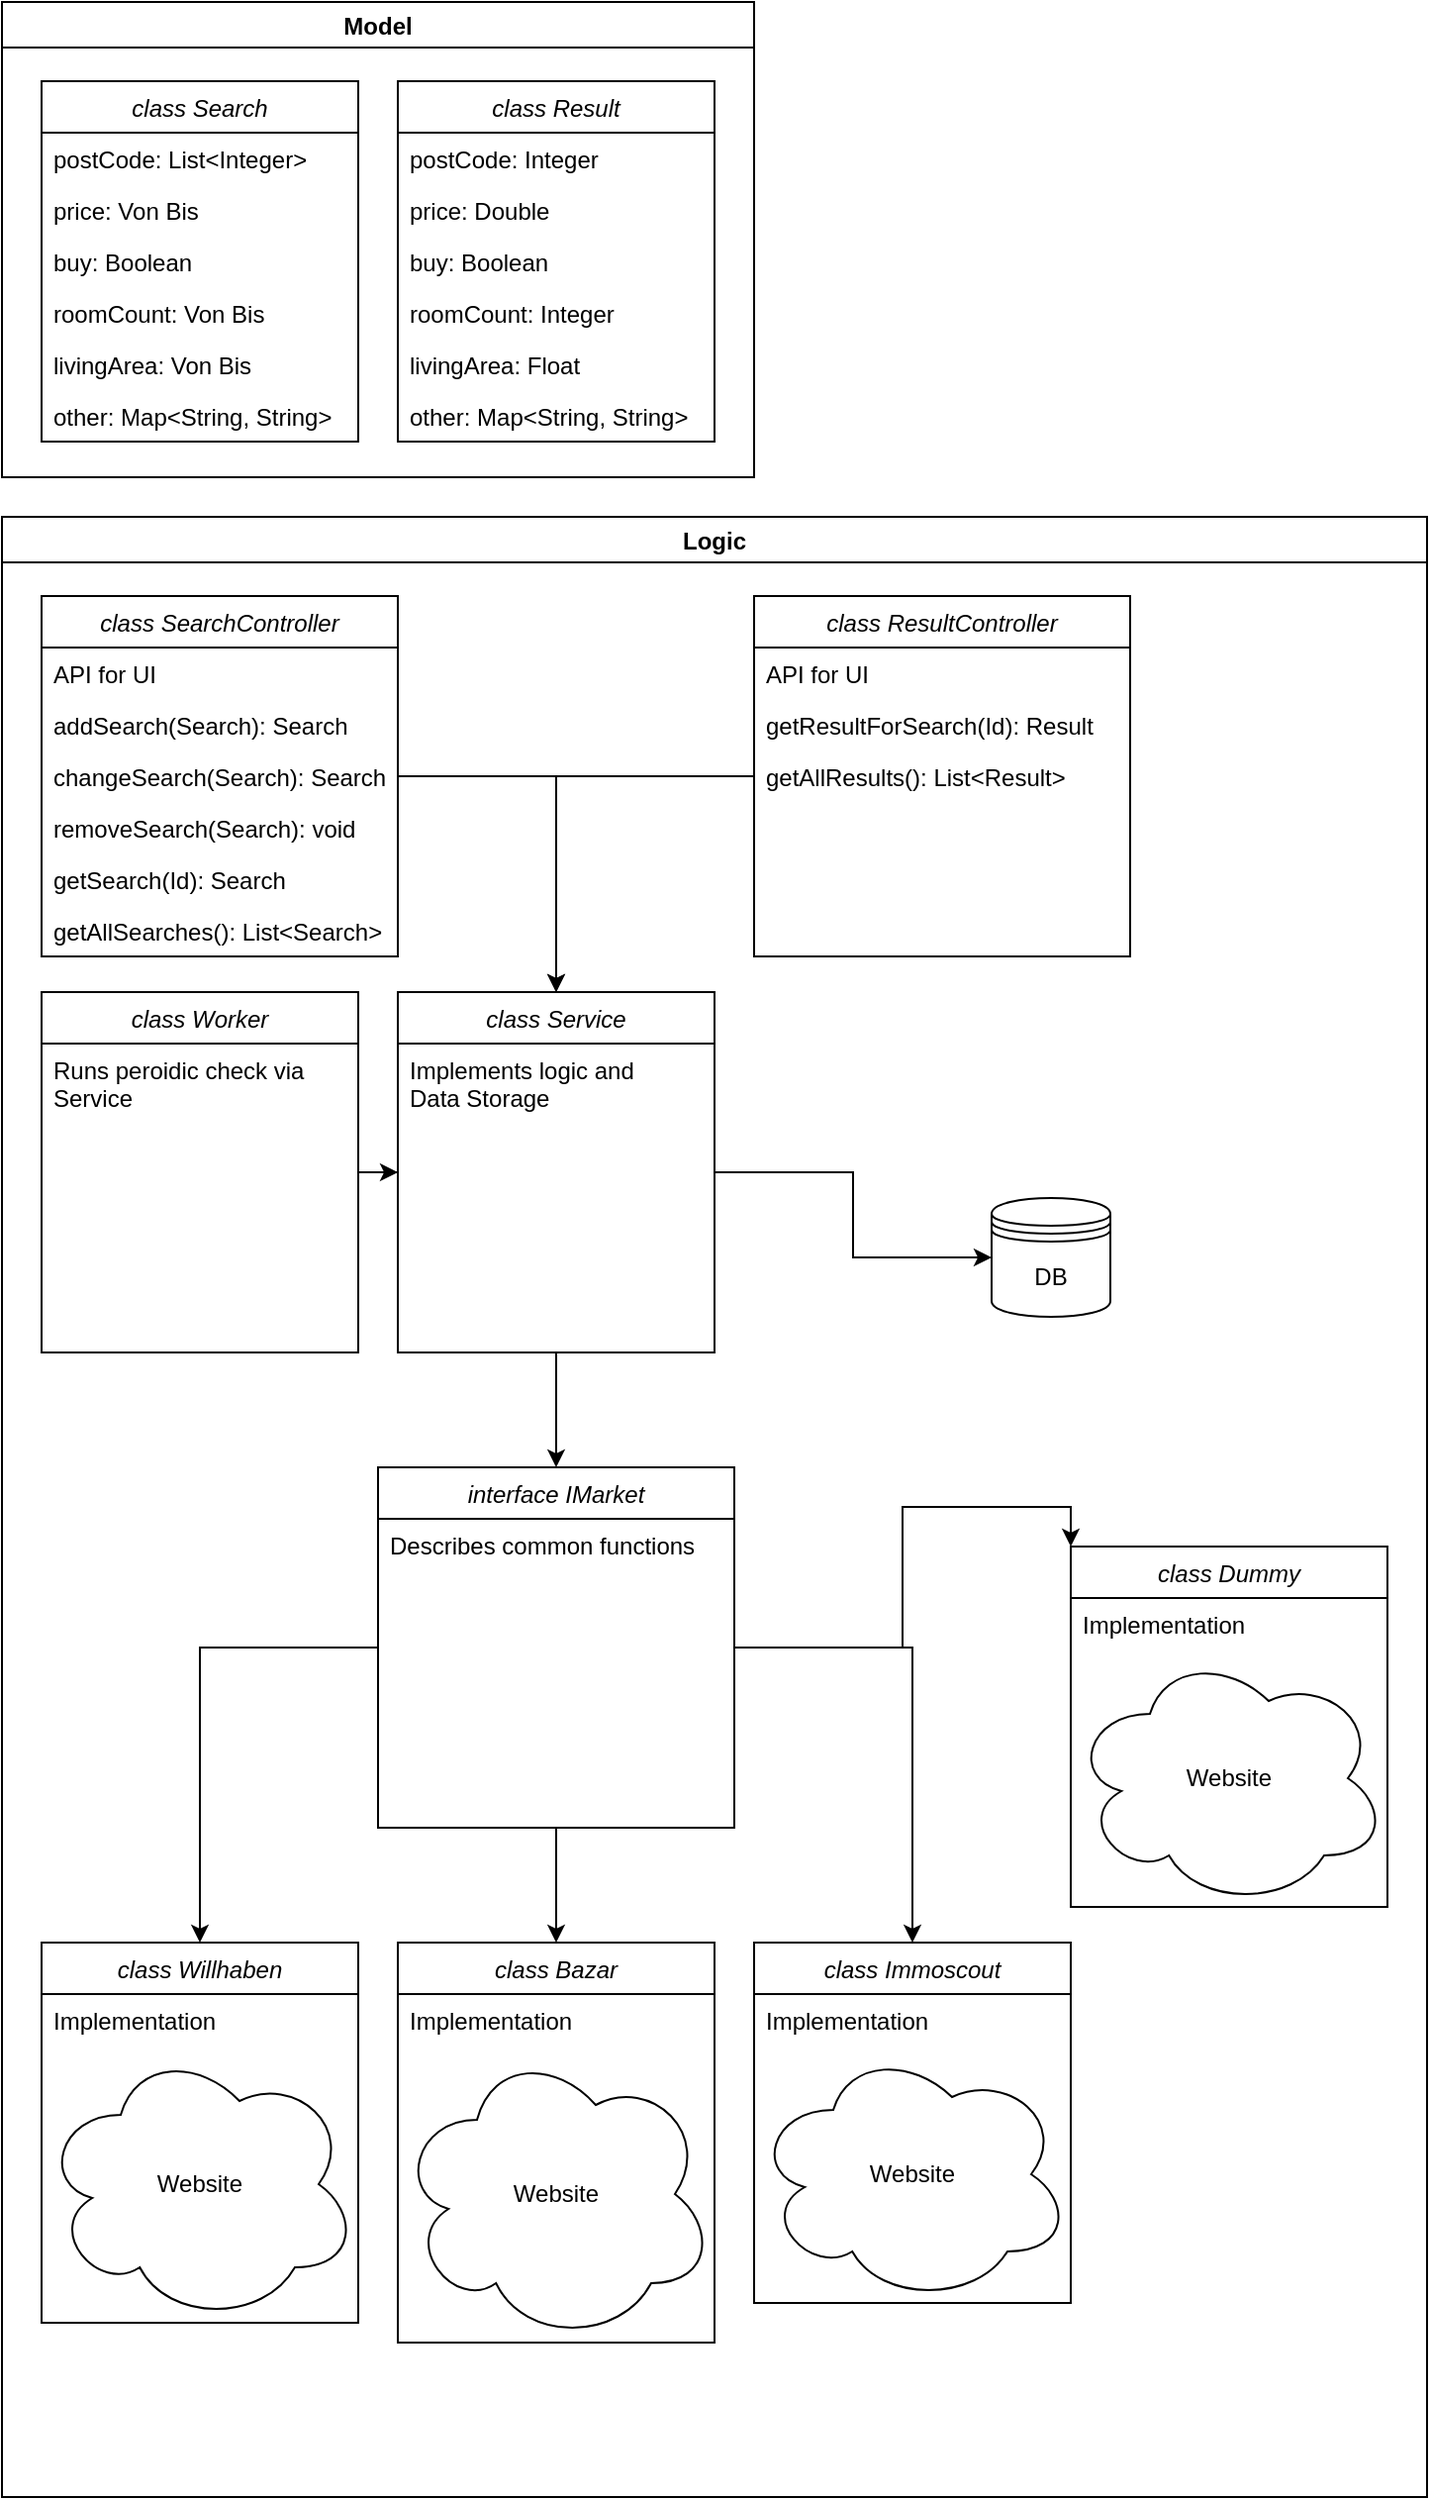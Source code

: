 <mxfile version="14.0.1" type="github">
  <diagram id="C5RBs43oDa-KdzZeNtuy" name="Page-1">
    <mxGraphModel dx="1874" dy="867" grid="1" gridSize="10" guides="1" tooltips="1" connect="1" arrows="1" fold="1" page="1" pageScale="1" pageWidth="827" pageHeight="1169" math="0" shadow="0">
      <root>
        <mxCell id="WIyWlLk6GJQsqaUBKTNV-0" />
        <mxCell id="WIyWlLk6GJQsqaUBKTNV-1" parent="WIyWlLk6GJQsqaUBKTNV-0" />
        <mxCell id="oMsuriaaTO9RG49VvE4l-25" value="Model" style="swimlane;" parent="WIyWlLk6GJQsqaUBKTNV-1" vertex="1">
          <mxGeometry x="40" y="40" width="380" height="240" as="geometry" />
        </mxCell>
        <mxCell id="zkfFHV4jXpPFQw0GAbJ--0" value="class Search" style="swimlane;fontStyle=2;align=center;verticalAlign=top;childLayout=stackLayout;horizontal=1;startSize=26;horizontalStack=0;resizeParent=1;resizeLast=0;collapsible=1;marginBottom=0;rounded=0;shadow=0;strokeWidth=1;" parent="oMsuriaaTO9RG49VvE4l-25" vertex="1">
          <mxGeometry x="20" y="40" width="160" height="182" as="geometry">
            <mxRectangle x="230" y="140" width="160" height="26" as="alternateBounds" />
          </mxGeometry>
        </mxCell>
        <mxCell id="zkfFHV4jXpPFQw0GAbJ--1" value="postCode: List&lt;Integer&gt;" style="text;align=left;verticalAlign=top;spacingLeft=4;spacingRight=4;overflow=hidden;rotatable=0;points=[[0,0.5],[1,0.5]];portConstraint=eastwest;" parent="zkfFHV4jXpPFQw0GAbJ--0" vertex="1">
          <mxGeometry y="26" width="160" height="26" as="geometry" />
        </mxCell>
        <mxCell id="zkfFHV4jXpPFQw0GAbJ--2" value="price: Von Bis" style="text;align=left;verticalAlign=top;spacingLeft=4;spacingRight=4;overflow=hidden;rotatable=0;points=[[0,0.5],[1,0.5]];portConstraint=eastwest;rounded=0;shadow=0;html=0;" parent="zkfFHV4jXpPFQw0GAbJ--0" vertex="1">
          <mxGeometry y="52" width="160" height="26" as="geometry" />
        </mxCell>
        <mxCell id="oMsuriaaTO9RG49VvE4l-17" value="buy: Boolean" style="text;align=left;verticalAlign=top;spacingLeft=4;spacingRight=4;overflow=hidden;rotatable=0;points=[[0,0.5],[1,0.5]];portConstraint=eastwest;rounded=0;shadow=0;html=0;" parent="zkfFHV4jXpPFQw0GAbJ--0" vertex="1">
          <mxGeometry y="78" width="160" height="26" as="geometry" />
        </mxCell>
        <mxCell id="zkfFHV4jXpPFQw0GAbJ--3" value="roomCount: Von Bis" style="text;align=left;verticalAlign=top;spacingLeft=4;spacingRight=4;overflow=hidden;rotatable=0;points=[[0,0.5],[1,0.5]];portConstraint=eastwest;rounded=0;shadow=0;html=0;" parent="zkfFHV4jXpPFQw0GAbJ--0" vertex="1">
          <mxGeometry y="104" width="160" height="26" as="geometry" />
        </mxCell>
        <mxCell id="oMsuriaaTO9RG49VvE4l-14" value="livingArea: Von Bis" style="text;align=left;verticalAlign=top;spacingLeft=4;spacingRight=4;overflow=hidden;rotatable=0;points=[[0,0.5],[1,0.5]];portConstraint=eastwest;rounded=0;shadow=0;html=0;" parent="zkfFHV4jXpPFQw0GAbJ--0" vertex="1">
          <mxGeometry y="130" width="160" height="26" as="geometry" />
        </mxCell>
        <mxCell id="oMsuriaaTO9RG49VvE4l-16" value="other: Map&lt;String, String&gt;" style="text;align=left;verticalAlign=top;spacingLeft=4;spacingRight=4;overflow=hidden;rotatable=0;points=[[0,0.5],[1,0.5]];portConstraint=eastwest;rounded=0;shadow=0;html=0;" parent="zkfFHV4jXpPFQw0GAbJ--0" vertex="1">
          <mxGeometry y="156" width="160" height="26" as="geometry" />
        </mxCell>
        <mxCell id="oMsuriaaTO9RG49VvE4l-18" value="class Result" style="swimlane;fontStyle=2;align=center;verticalAlign=top;childLayout=stackLayout;horizontal=1;startSize=26;horizontalStack=0;resizeParent=1;resizeLast=0;collapsible=1;marginBottom=0;rounded=0;shadow=0;strokeWidth=1;" parent="oMsuriaaTO9RG49VvE4l-25" vertex="1">
          <mxGeometry x="200" y="40" width="160" height="182" as="geometry">
            <mxRectangle x="230" y="140" width="160" height="26" as="alternateBounds" />
          </mxGeometry>
        </mxCell>
        <mxCell id="oMsuriaaTO9RG49VvE4l-19" value="postCode: Integer" style="text;align=left;verticalAlign=top;spacingLeft=4;spacingRight=4;overflow=hidden;rotatable=0;points=[[0,0.5],[1,0.5]];portConstraint=eastwest;" parent="oMsuriaaTO9RG49VvE4l-18" vertex="1">
          <mxGeometry y="26" width="160" height="26" as="geometry" />
        </mxCell>
        <mxCell id="oMsuriaaTO9RG49VvE4l-20" value="price: Double" style="text;align=left;verticalAlign=top;spacingLeft=4;spacingRight=4;overflow=hidden;rotatable=0;points=[[0,0.5],[1,0.5]];portConstraint=eastwest;rounded=0;shadow=0;html=0;" parent="oMsuriaaTO9RG49VvE4l-18" vertex="1">
          <mxGeometry y="52" width="160" height="26" as="geometry" />
        </mxCell>
        <mxCell id="oMsuriaaTO9RG49VvE4l-21" value="buy: Boolean" style="text;align=left;verticalAlign=top;spacingLeft=4;spacingRight=4;overflow=hidden;rotatable=0;points=[[0,0.5],[1,0.5]];portConstraint=eastwest;rounded=0;shadow=0;html=0;" parent="oMsuriaaTO9RG49VvE4l-18" vertex="1">
          <mxGeometry y="78" width="160" height="26" as="geometry" />
        </mxCell>
        <mxCell id="oMsuriaaTO9RG49VvE4l-22" value="roomCount: Integer" style="text;align=left;verticalAlign=top;spacingLeft=4;spacingRight=4;overflow=hidden;rotatable=0;points=[[0,0.5],[1,0.5]];portConstraint=eastwest;rounded=0;shadow=0;html=0;" parent="oMsuriaaTO9RG49VvE4l-18" vertex="1">
          <mxGeometry y="104" width="160" height="26" as="geometry" />
        </mxCell>
        <mxCell id="oMsuriaaTO9RG49VvE4l-23" value="livingArea: Float" style="text;align=left;verticalAlign=top;spacingLeft=4;spacingRight=4;overflow=hidden;rotatable=0;points=[[0,0.5],[1,0.5]];portConstraint=eastwest;rounded=0;shadow=0;html=0;" parent="oMsuriaaTO9RG49VvE4l-18" vertex="1">
          <mxGeometry y="130" width="160" height="26" as="geometry" />
        </mxCell>
        <mxCell id="oMsuriaaTO9RG49VvE4l-24" value="other: Map&lt;String, String&gt;" style="text;align=left;verticalAlign=top;spacingLeft=4;spacingRight=4;overflow=hidden;rotatable=0;points=[[0,0.5],[1,0.5]];portConstraint=eastwest;rounded=0;shadow=0;html=0;" parent="oMsuriaaTO9RG49VvE4l-18" vertex="1">
          <mxGeometry y="156" width="160" height="26" as="geometry" />
        </mxCell>
        <mxCell id="oMsuriaaTO9RG49VvE4l-27" value="Logic" style="swimlane;" parent="WIyWlLk6GJQsqaUBKTNV-1" vertex="1">
          <mxGeometry x="40" y="300" width="720" height="1000" as="geometry" />
        </mxCell>
        <mxCell id="oMsuriaaTO9RG49VvE4l-28" value="class SearchController" style="swimlane;fontStyle=2;align=center;verticalAlign=top;childLayout=stackLayout;horizontal=1;startSize=26;horizontalStack=0;resizeParent=1;resizeLast=0;collapsible=1;marginBottom=0;rounded=0;shadow=0;strokeWidth=1;" parent="oMsuriaaTO9RG49VvE4l-27" vertex="1">
          <mxGeometry x="20" y="40" width="180" height="182" as="geometry">
            <mxRectangle x="230" y="140" width="160" height="26" as="alternateBounds" />
          </mxGeometry>
        </mxCell>
        <mxCell id="oMsuriaaTO9RG49VvE4l-219" value="API for UI" style="text;align=left;verticalAlign=top;spacingLeft=4;spacingRight=4;overflow=hidden;rotatable=0;points=[[0,0.5],[1,0.5]];portConstraint=eastwest;" parent="oMsuriaaTO9RG49VvE4l-28" vertex="1">
          <mxGeometry y="26" width="180" height="26" as="geometry" />
        </mxCell>
        <mxCell id="oMsuriaaTO9RG49VvE4l-29" value="addSearch(Search): Search" style="text;align=left;verticalAlign=top;spacingLeft=4;spacingRight=4;overflow=hidden;rotatable=0;points=[[0,0.5],[1,0.5]];portConstraint=eastwest;" parent="oMsuriaaTO9RG49VvE4l-28" vertex="1">
          <mxGeometry y="52" width="180" height="26" as="geometry" />
        </mxCell>
        <mxCell id="oMsuriaaTO9RG49VvE4l-30" value="changeSearch(Search): Search" style="text;align=left;verticalAlign=top;spacingLeft=4;spacingRight=4;overflow=hidden;rotatable=0;points=[[0,0.5],[1,0.5]];portConstraint=eastwest;rounded=0;shadow=0;html=0;" parent="oMsuriaaTO9RG49VvE4l-28" vertex="1">
          <mxGeometry y="78" width="180" height="26" as="geometry" />
        </mxCell>
        <mxCell id="oMsuriaaTO9RG49VvE4l-31" value="removeSearch(Search): void" style="text;align=left;verticalAlign=top;spacingLeft=4;spacingRight=4;overflow=hidden;rotatable=0;points=[[0,0.5],[1,0.5]];portConstraint=eastwest;rounded=0;shadow=0;html=0;" parent="oMsuriaaTO9RG49VvE4l-28" vertex="1">
          <mxGeometry y="104" width="180" height="26" as="geometry" />
        </mxCell>
        <mxCell id="oMsuriaaTO9RG49VvE4l-32" value="getSearch(Id): Search" style="text;align=left;verticalAlign=top;spacingLeft=4;spacingRight=4;overflow=hidden;rotatable=0;points=[[0,0.5],[1,0.5]];portConstraint=eastwest;rounded=0;shadow=0;html=0;" parent="oMsuriaaTO9RG49VvE4l-28" vertex="1">
          <mxGeometry y="130" width="180" height="26" as="geometry" />
        </mxCell>
        <mxCell id="oMsuriaaTO9RG49VvE4l-33" value="getAllSearches(): List&lt;Search&gt;" style="text;align=left;verticalAlign=top;spacingLeft=4;spacingRight=4;overflow=hidden;rotatable=0;points=[[0,0.5],[1,0.5]];portConstraint=eastwest;rounded=0;shadow=0;html=0;" parent="oMsuriaaTO9RG49VvE4l-28" vertex="1">
          <mxGeometry y="156" width="180" height="26" as="geometry" />
        </mxCell>
        <mxCell id="oMsuriaaTO9RG49VvE4l-202" style="edgeStyle=orthogonalEdgeStyle;rounded=0;orthogonalLoop=1;jettySize=auto;html=1;entryX=0.5;entryY=0;entryDx=0;entryDy=0;" parent="oMsuriaaTO9RG49VvE4l-27" source="oMsuriaaTO9RG49VvE4l-35" target="oMsuriaaTO9RG49VvE4l-73" edge="1">
          <mxGeometry relative="1" as="geometry" />
        </mxCell>
        <mxCell id="oMsuriaaTO9RG49VvE4l-221" style="edgeStyle=orthogonalEdgeStyle;rounded=0;orthogonalLoop=1;jettySize=auto;html=1;entryX=0;entryY=0.5;entryDx=0;entryDy=0;" parent="oMsuriaaTO9RG49VvE4l-27" source="oMsuriaaTO9RG49VvE4l-35" target="oMsuriaaTO9RG49VvE4l-215" edge="1">
          <mxGeometry relative="1" as="geometry" />
        </mxCell>
        <mxCell id="oMsuriaaTO9RG49VvE4l-35" value="class Service" style="swimlane;fontStyle=2;align=center;verticalAlign=top;childLayout=stackLayout;horizontal=1;startSize=26;horizontalStack=0;resizeParent=1;resizeLast=0;collapsible=1;marginBottom=0;rounded=0;shadow=0;strokeWidth=1;" parent="oMsuriaaTO9RG49VvE4l-27" vertex="1">
          <mxGeometry x="200" y="240" width="160" height="182" as="geometry">
            <mxRectangle x="230" y="140" width="160" height="26" as="alternateBounds" />
          </mxGeometry>
        </mxCell>
        <mxCell id="oMsuriaaTO9RG49VvE4l-41" value="Implements logic and&#xa;Data Storage" style="text;align=left;verticalAlign=top;spacingLeft=4;spacingRight=4;overflow=hidden;rotatable=0;points=[[0,0.5],[1,0.5]];portConstraint=eastwest;rounded=0;shadow=0;html=0;" parent="oMsuriaaTO9RG49VvE4l-35" vertex="1">
          <mxGeometry y="26" width="160" height="34" as="geometry" />
        </mxCell>
        <mxCell id="oMsuriaaTO9RG49VvE4l-205" style="edgeStyle=orthogonalEdgeStyle;rounded=0;orthogonalLoop=1;jettySize=auto;html=1;entryX=0.5;entryY=0;entryDx=0;entryDy=0;" parent="oMsuriaaTO9RG49VvE4l-27" source="oMsuriaaTO9RG49VvE4l-44" target="oMsuriaaTO9RG49VvE4l-35" edge="1">
          <mxGeometry relative="1" as="geometry" />
        </mxCell>
        <mxCell id="oMsuriaaTO9RG49VvE4l-44" value="class ResultController" style="swimlane;fontStyle=2;align=center;verticalAlign=top;childLayout=stackLayout;horizontal=1;startSize=26;horizontalStack=0;resizeParent=1;resizeLast=0;collapsible=1;marginBottom=0;rounded=0;shadow=0;strokeWidth=1;" parent="oMsuriaaTO9RG49VvE4l-27" vertex="1">
          <mxGeometry x="380" y="40" width="190" height="182" as="geometry">
            <mxRectangle x="230" y="140" width="160" height="26" as="alternateBounds" />
          </mxGeometry>
        </mxCell>
        <mxCell id="oMsuriaaTO9RG49VvE4l-220" value="API for UI" style="text;align=left;verticalAlign=top;spacingLeft=4;spacingRight=4;overflow=hidden;rotatable=0;points=[[0,0.5],[1,0.5]];portConstraint=eastwest;" parent="oMsuriaaTO9RG49VvE4l-44" vertex="1">
          <mxGeometry y="26" width="190" height="26" as="geometry" />
        </mxCell>
        <mxCell id="oMsuriaaTO9RG49VvE4l-50" value="getResultForSearch(Id): Result" style="text;align=left;verticalAlign=top;spacingLeft=4;spacingRight=4;overflow=hidden;rotatable=0;points=[[0,0.5],[1,0.5]];portConstraint=eastwest;rounded=0;shadow=0;html=0;" parent="oMsuriaaTO9RG49VvE4l-44" vertex="1">
          <mxGeometry y="52" width="190" height="26" as="geometry" />
        </mxCell>
        <mxCell id="oMsuriaaTO9RG49VvE4l-208" value="getAllResults(): List&lt;Result&gt;" style="text;align=left;verticalAlign=top;spacingLeft=4;spacingRight=4;overflow=hidden;rotatable=0;points=[[0,0.5],[1,0.5]];portConstraint=eastwest;rounded=0;shadow=0;html=0;" parent="oMsuriaaTO9RG49VvE4l-44" vertex="1">
          <mxGeometry y="78" width="190" height="26" as="geometry" />
        </mxCell>
        <mxCell id="oMsuriaaTO9RG49VvE4l-146" style="edgeStyle=orthogonalEdgeStyle;rounded=0;orthogonalLoop=1;jettySize=auto;html=1;" parent="oMsuriaaTO9RG49VvE4l-27" source="oMsuriaaTO9RG49VvE4l-73" target="oMsuriaaTO9RG49VvE4l-137" edge="1">
          <mxGeometry relative="1" as="geometry" />
        </mxCell>
        <mxCell id="oMsuriaaTO9RG49VvE4l-148" style="edgeStyle=orthogonalEdgeStyle;rounded=0;orthogonalLoop=1;jettySize=auto;html=1;" parent="oMsuriaaTO9RG49VvE4l-27" source="oMsuriaaTO9RG49VvE4l-73" target="oMsuriaaTO9RG49VvE4l-130" edge="1">
          <mxGeometry relative="1" as="geometry" />
        </mxCell>
        <mxCell id="vNj9KKy8DVAJm5wBhnpJ-5" style="edgeStyle=orthogonalEdgeStyle;rounded=0;orthogonalLoop=1;jettySize=auto;html=1;entryX=0;entryY=0;entryDx=0;entryDy=0;" edge="1" parent="oMsuriaaTO9RG49VvE4l-27" source="oMsuriaaTO9RG49VvE4l-73" target="vNj9KKy8DVAJm5wBhnpJ-2">
          <mxGeometry relative="1" as="geometry" />
        </mxCell>
        <mxCell id="oMsuriaaTO9RG49VvE4l-73" value="interface IMarket" style="swimlane;fontStyle=2;align=center;verticalAlign=top;childLayout=stackLayout;horizontal=1;startSize=26;horizontalStack=0;resizeParent=1;resizeLast=0;collapsible=1;marginBottom=0;rounded=0;shadow=0;strokeWidth=1;" parent="oMsuriaaTO9RG49VvE4l-27" vertex="1">
          <mxGeometry x="190" y="480" width="180" height="182" as="geometry">
            <mxRectangle x="230" y="140" width="160" height="26" as="alternateBounds" />
          </mxGeometry>
        </mxCell>
        <mxCell id="oMsuriaaTO9RG49VvE4l-77" value="Describes common functions" style="text;align=left;verticalAlign=top;spacingLeft=4;spacingRight=4;overflow=hidden;rotatable=0;points=[[0,0.5],[1,0.5]];portConstraint=eastwest;rounded=0;shadow=0;html=0;" parent="oMsuriaaTO9RG49VvE4l-73" vertex="1">
          <mxGeometry y="26" width="180" height="26" as="geometry" />
        </mxCell>
        <mxCell id="oMsuriaaTO9RG49VvE4l-123" value="class Willhaben" style="swimlane;fontStyle=2;align=center;verticalAlign=top;childLayout=stackLayout;horizontal=1;startSize=26;horizontalStack=0;resizeParent=1;resizeLast=0;collapsible=1;marginBottom=0;rounded=0;shadow=0;strokeWidth=1;" parent="oMsuriaaTO9RG49VvE4l-27" vertex="1">
          <mxGeometry x="20" y="720" width="160" height="192" as="geometry">
            <mxRectangle x="230" y="140" width="160" height="26" as="alternateBounds" />
          </mxGeometry>
        </mxCell>
        <mxCell id="oMsuriaaTO9RG49VvE4l-124" value="Implementation" style="text;align=left;verticalAlign=top;spacingLeft=4;spacingRight=4;overflow=hidden;rotatable=0;points=[[0,0.5],[1,0.5]];portConstraint=eastwest;" parent="oMsuriaaTO9RG49VvE4l-123" vertex="1">
          <mxGeometry y="26" width="160" height="26" as="geometry" />
        </mxCell>
        <mxCell id="vNj9KKy8DVAJm5wBhnpJ-1" value="Website" style="ellipse;shape=cloud;whiteSpace=wrap;html=1;" vertex="1" parent="oMsuriaaTO9RG49VvE4l-123">
          <mxGeometry y="52" width="160" height="140" as="geometry" />
        </mxCell>
        <mxCell id="oMsuriaaTO9RG49VvE4l-130" value="class Bazar" style="swimlane;fontStyle=2;align=center;verticalAlign=top;childLayout=stackLayout;horizontal=1;startSize=26;horizontalStack=0;resizeParent=1;resizeLast=0;collapsible=1;marginBottom=0;rounded=0;shadow=0;strokeWidth=1;" parent="oMsuriaaTO9RG49VvE4l-27" vertex="1">
          <mxGeometry x="200" y="720" width="160" height="202" as="geometry">
            <mxRectangle x="230" y="140" width="160" height="26" as="alternateBounds" />
          </mxGeometry>
        </mxCell>
        <mxCell id="oMsuriaaTO9RG49VvE4l-131" value="Implementation" style="text;align=left;verticalAlign=top;spacingLeft=4;spacingRight=4;overflow=hidden;rotatable=0;points=[[0,0.5],[1,0.5]];portConstraint=eastwest;" parent="oMsuriaaTO9RG49VvE4l-130" vertex="1">
          <mxGeometry y="26" width="160" height="26" as="geometry" />
        </mxCell>
        <mxCell id="oMsuriaaTO9RG49VvE4l-211" value="Website" style="ellipse;shape=cloud;whiteSpace=wrap;html=1;" parent="oMsuriaaTO9RG49VvE4l-130" vertex="1">
          <mxGeometry y="52" width="160" height="150" as="geometry" />
        </mxCell>
        <mxCell id="oMsuriaaTO9RG49VvE4l-137" value="class Immoscout" style="swimlane;fontStyle=2;align=center;verticalAlign=top;childLayout=stackLayout;horizontal=1;startSize=26;horizontalStack=0;resizeParent=1;resizeLast=0;collapsible=1;marginBottom=0;rounded=0;shadow=0;strokeWidth=1;" parent="oMsuriaaTO9RG49VvE4l-27" vertex="1">
          <mxGeometry x="380" y="720" width="160" height="182" as="geometry">
            <mxRectangle x="230" y="140" width="160" height="26" as="alternateBounds" />
          </mxGeometry>
        </mxCell>
        <mxCell id="oMsuriaaTO9RG49VvE4l-138" value="Implementation" style="text;align=left;verticalAlign=top;spacingLeft=4;spacingRight=4;overflow=hidden;rotatable=0;points=[[0,0.5],[1,0.5]];portConstraint=eastwest;" parent="oMsuriaaTO9RG49VvE4l-137" vertex="1">
          <mxGeometry y="26" width="160" height="26" as="geometry" />
        </mxCell>
        <mxCell id="vNj9KKy8DVAJm5wBhnpJ-0" value="Website" style="ellipse;shape=cloud;whiteSpace=wrap;html=1;" vertex="1" parent="oMsuriaaTO9RG49VvE4l-137">
          <mxGeometry y="52" width="160" height="130" as="geometry" />
        </mxCell>
        <mxCell id="oMsuriaaTO9RG49VvE4l-147" style="edgeStyle=orthogonalEdgeStyle;rounded=0;orthogonalLoop=1;jettySize=auto;html=1;exitX=0;exitY=0.5;exitDx=0;exitDy=0;entryX=0.5;entryY=0;entryDx=0;entryDy=0;" parent="oMsuriaaTO9RG49VvE4l-27" source="oMsuriaaTO9RG49VvE4l-73" target="oMsuriaaTO9RG49VvE4l-123" edge="1">
          <mxGeometry relative="1" as="geometry">
            <mxPoint x="200" y="545" as="sourcePoint" />
          </mxGeometry>
        </mxCell>
        <mxCell id="oMsuriaaTO9RG49VvE4l-207" style="edgeStyle=orthogonalEdgeStyle;rounded=0;orthogonalLoop=1;jettySize=auto;html=1;entryX=0.5;entryY=0;entryDx=0;entryDy=0;exitX=1;exitY=0.5;exitDx=0;exitDy=0;" parent="oMsuriaaTO9RG49VvE4l-27" source="oMsuriaaTO9RG49VvE4l-30" target="oMsuriaaTO9RG49VvE4l-35" edge="1">
          <mxGeometry relative="1" as="geometry" />
        </mxCell>
        <mxCell id="oMsuriaaTO9RG49VvE4l-215" value="DB" style="shape=datastore;whiteSpace=wrap;html=1;" parent="oMsuriaaTO9RG49VvE4l-27" vertex="1">
          <mxGeometry x="500" y="344" width="60" height="60" as="geometry" />
        </mxCell>
        <mxCell id="oMsuriaaTO9RG49VvE4l-218" style="edgeStyle=orthogonalEdgeStyle;rounded=0;orthogonalLoop=1;jettySize=auto;html=1;entryX=0;entryY=0.5;entryDx=0;entryDy=0;" parent="oMsuriaaTO9RG49VvE4l-27" source="oMsuriaaTO9RG49VvE4l-216" target="oMsuriaaTO9RG49VvE4l-35" edge="1">
          <mxGeometry relative="1" as="geometry" />
        </mxCell>
        <mxCell id="oMsuriaaTO9RG49VvE4l-216" value="class Worker" style="swimlane;fontStyle=2;align=center;verticalAlign=top;childLayout=stackLayout;horizontal=1;startSize=26;horizontalStack=0;resizeParent=1;resizeLast=0;collapsible=1;marginBottom=0;rounded=0;shadow=0;strokeWidth=1;" parent="oMsuriaaTO9RG49VvE4l-27" vertex="1">
          <mxGeometry x="20" y="240" width="160" height="182" as="geometry">
            <mxRectangle x="230" y="140" width="160" height="26" as="alternateBounds" />
          </mxGeometry>
        </mxCell>
        <mxCell id="oMsuriaaTO9RG49VvE4l-217" value="Runs peroidic check via&#xa;Service" style="text;align=left;verticalAlign=top;spacingLeft=4;spacingRight=4;overflow=hidden;rotatable=0;points=[[0,0.5],[1,0.5]];portConstraint=eastwest;rounded=0;shadow=0;html=0;" parent="oMsuriaaTO9RG49VvE4l-216" vertex="1">
          <mxGeometry y="26" width="160" height="34" as="geometry" />
        </mxCell>
        <mxCell id="vNj9KKy8DVAJm5wBhnpJ-2" value="class Dummy" style="swimlane;fontStyle=2;align=center;verticalAlign=top;childLayout=stackLayout;horizontal=1;startSize=26;horizontalStack=0;resizeParent=1;resizeLast=0;collapsible=1;marginBottom=0;rounded=0;shadow=0;strokeWidth=1;" vertex="1" parent="oMsuriaaTO9RG49VvE4l-27">
          <mxGeometry x="540" y="520" width="160" height="182" as="geometry">
            <mxRectangle x="230" y="140" width="160" height="26" as="alternateBounds" />
          </mxGeometry>
        </mxCell>
        <mxCell id="vNj9KKy8DVAJm5wBhnpJ-3" value="Implementation" style="text;align=left;verticalAlign=top;spacingLeft=4;spacingRight=4;overflow=hidden;rotatable=0;points=[[0,0.5],[1,0.5]];portConstraint=eastwest;" vertex="1" parent="vNj9KKy8DVAJm5wBhnpJ-2">
          <mxGeometry y="26" width="160" height="26" as="geometry" />
        </mxCell>
        <mxCell id="vNj9KKy8DVAJm5wBhnpJ-4" value="Website" style="ellipse;shape=cloud;whiteSpace=wrap;html=1;" vertex="1" parent="vNj9KKy8DVAJm5wBhnpJ-2">
          <mxGeometry y="52" width="160" height="130" as="geometry" />
        </mxCell>
      </root>
    </mxGraphModel>
  </diagram>
</mxfile>
